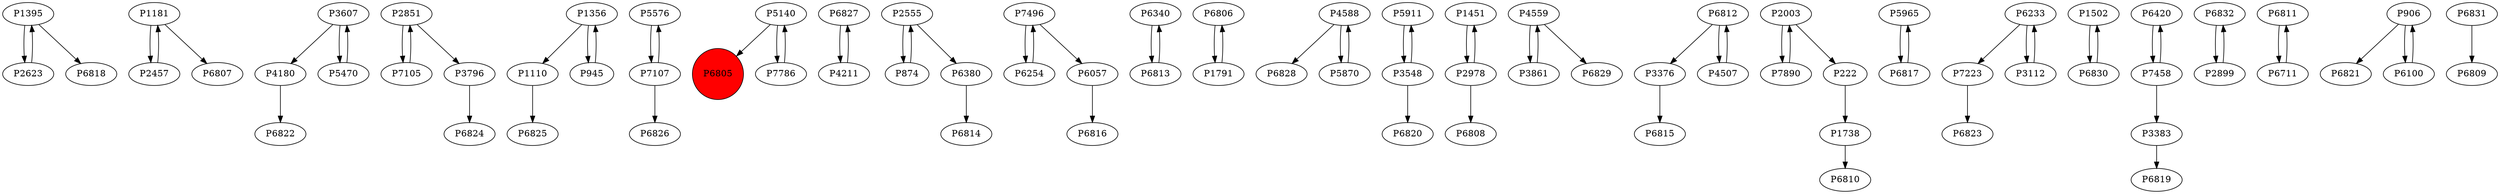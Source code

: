 digraph {
	P1395 -> P2623
	P1181 -> P2457
	P4180 -> P6822
	P2457 -> P1181
	P2851 -> P7105
	P1110 -> P6825
	P5576 -> P7107
	P1356 -> P945
	P3607 -> P4180
	P5140 -> P6805
	P6827 -> P4211
	P2555 -> P874
	P7496 -> P6254
	P6340 -> P6813
	P6806 -> P1791
	P4588 -> P6828
	P5911 -> P3548
	P1451 -> P2978
	P4559 -> P3861
	P6813 -> P6340
	P6812 -> P3376
	P3796 -> P6824
	P3607 -> P5470
	P2003 -> P7890
	P5965 -> P6817
	P6233 -> P7223
	P1791 -> P6806
	P7890 -> P2003
	P1502 -> P6830
	P6420 -> P7458
	P6832 -> P2899
	P7458 -> P3383
	P7105 -> P2851
	P4507 -> P6812
	P1738 -> P6810
	P3383 -> P6819
	P6811 -> P6711
	P6254 -> P7496
	P2003 -> P222
	P1395 -> P6818
	P2623 -> P1395
	P3376 -> P6815
	P4588 -> P5870
	P6057 -> P6816
	P906 -> P6821
	P6711 -> P6811
	P945 -> P1356
	P6812 -> P4507
	P2851 -> P3796
	P3112 -> P6233
	P5470 -> P3607
	P7107 -> P5576
	P6831 -> P6809
	P7458 -> P6420
	P2978 -> P1451
	P1181 -> P6807
	P6830 -> P1502
	P3548 -> P6820
	P6380 -> P6814
	P2978 -> P6808
	P5140 -> P7786
	P4211 -> P6827
	P222 -> P1738
	P7786 -> P5140
	P6233 -> P3112
	P7223 -> P6823
	P3861 -> P4559
	P7496 -> P6057
	P6817 -> P5965
	P4559 -> P6829
	P7107 -> P6826
	P3548 -> P5911
	P2899 -> P6832
	P1356 -> P1110
	P6100 -> P906
	P2555 -> P6380
	P5870 -> P4588
	P874 -> P2555
	P906 -> P6100
	P6805 [shape=circle]
	P6805 [style=filled]
	P6805 [fillcolor=red]
}